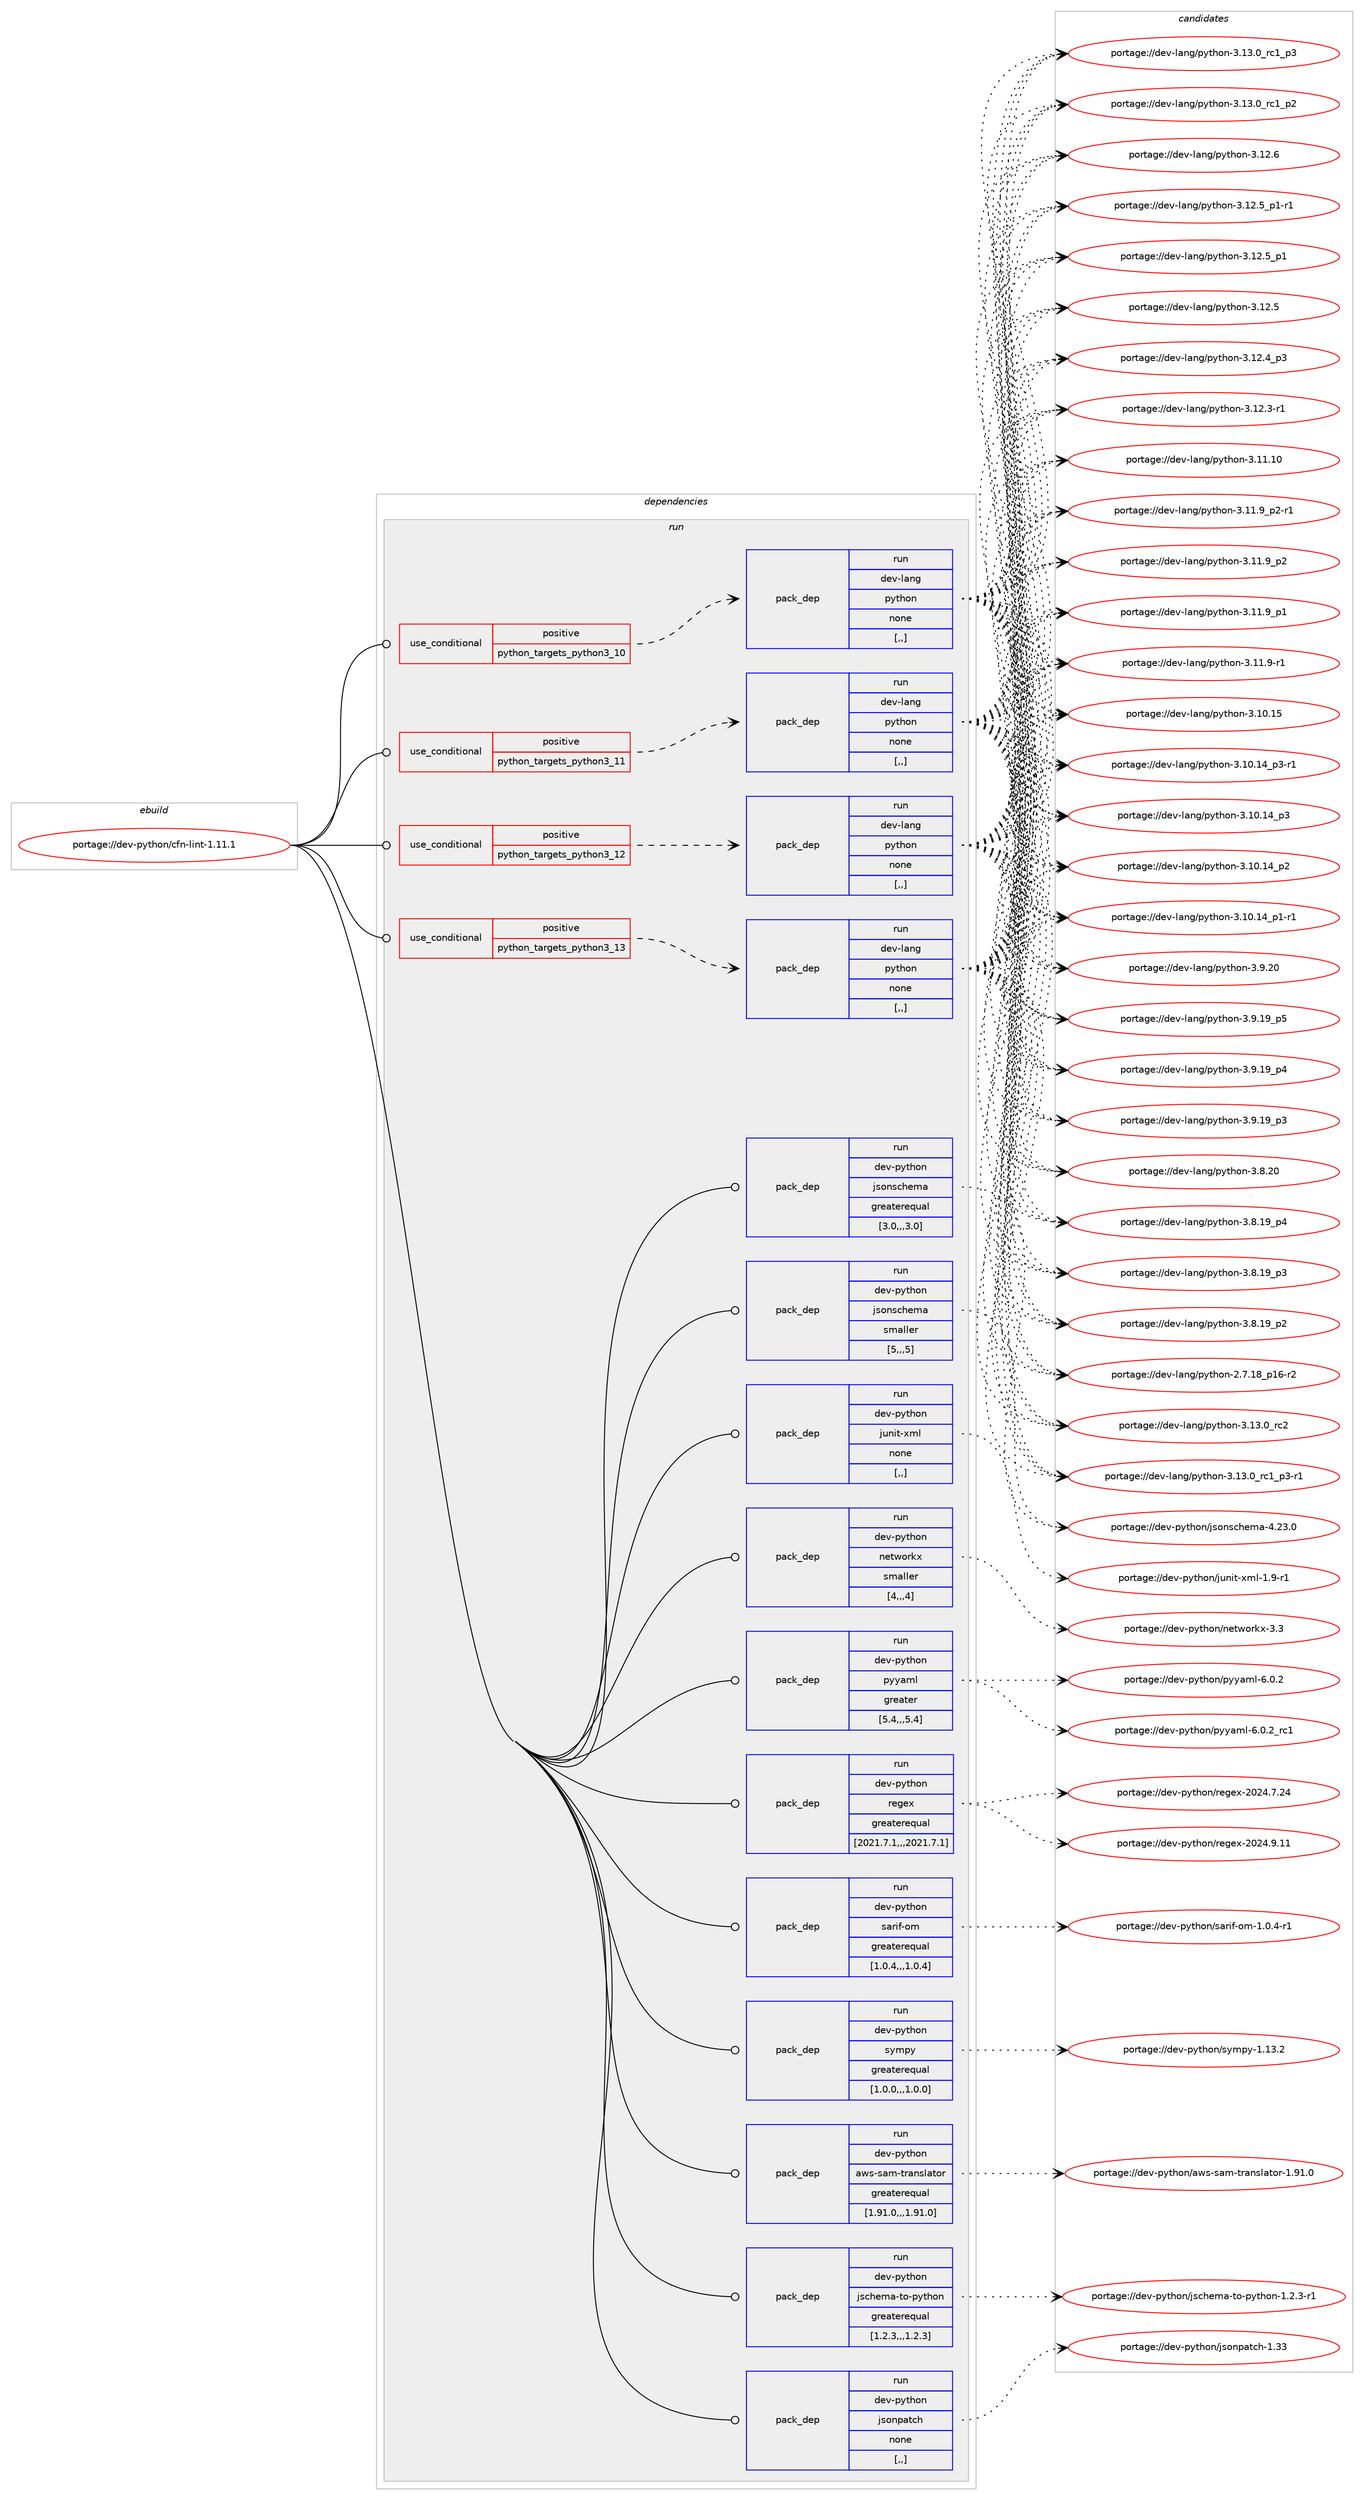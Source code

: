 digraph prolog {

# *************
# Graph options
# *************

newrank=true;
concentrate=true;
compound=true;
graph [rankdir=LR,fontname=Helvetica,fontsize=10,ranksep=1.5];#, ranksep=2.5, nodesep=0.2];
edge  [arrowhead=vee];
node  [fontname=Helvetica,fontsize=10];

# **********
# The ebuild
# **********

subgraph cluster_leftcol {
color=gray;
label=<<i>ebuild</i>>;
id [label="portage://dev-python/cfn-lint-1.11.1", color=red, width=4, href="../dev-python/cfn-lint-1.11.1.svg"];
}

# ****************
# The dependencies
# ****************

subgraph cluster_midcol {
color=gray;
label=<<i>dependencies</i>>;
subgraph cluster_compile {
fillcolor="#eeeeee";
style=filled;
label=<<i>compile</i>>;
}
subgraph cluster_compileandrun {
fillcolor="#eeeeee";
style=filled;
label=<<i>compile and run</i>>;
}
subgraph cluster_run {
fillcolor="#eeeeee";
style=filled;
label=<<i>run</i>>;
subgraph cond161881 {
dependency637817 [label=<<TABLE BORDER="0" CELLBORDER="1" CELLSPACING="0" CELLPADDING="4"><TR><TD ROWSPAN="3" CELLPADDING="10">use_conditional</TD></TR><TR><TD>positive</TD></TR><TR><TD>python_targets_python3_10</TD></TR></TABLE>>, shape=none, color=red];
subgraph pack471119 {
dependency637818 [label=<<TABLE BORDER="0" CELLBORDER="1" CELLSPACING="0" CELLPADDING="4" WIDTH="220"><TR><TD ROWSPAN="6" CELLPADDING="30">pack_dep</TD></TR><TR><TD WIDTH="110">run</TD></TR><TR><TD>dev-lang</TD></TR><TR><TD>python</TD></TR><TR><TD>none</TD></TR><TR><TD>[,,]</TD></TR></TABLE>>, shape=none, color=blue];
}
dependency637817:e -> dependency637818:w [weight=20,style="dashed",arrowhead="vee"];
}
id:e -> dependency637817:w [weight=20,style="solid",arrowhead="odot"];
subgraph cond161882 {
dependency637819 [label=<<TABLE BORDER="0" CELLBORDER="1" CELLSPACING="0" CELLPADDING="4"><TR><TD ROWSPAN="3" CELLPADDING="10">use_conditional</TD></TR><TR><TD>positive</TD></TR><TR><TD>python_targets_python3_11</TD></TR></TABLE>>, shape=none, color=red];
subgraph pack471120 {
dependency637820 [label=<<TABLE BORDER="0" CELLBORDER="1" CELLSPACING="0" CELLPADDING="4" WIDTH="220"><TR><TD ROWSPAN="6" CELLPADDING="30">pack_dep</TD></TR><TR><TD WIDTH="110">run</TD></TR><TR><TD>dev-lang</TD></TR><TR><TD>python</TD></TR><TR><TD>none</TD></TR><TR><TD>[,,]</TD></TR></TABLE>>, shape=none, color=blue];
}
dependency637819:e -> dependency637820:w [weight=20,style="dashed",arrowhead="vee"];
}
id:e -> dependency637819:w [weight=20,style="solid",arrowhead="odot"];
subgraph cond161883 {
dependency637821 [label=<<TABLE BORDER="0" CELLBORDER="1" CELLSPACING="0" CELLPADDING="4"><TR><TD ROWSPAN="3" CELLPADDING="10">use_conditional</TD></TR><TR><TD>positive</TD></TR><TR><TD>python_targets_python3_12</TD></TR></TABLE>>, shape=none, color=red];
subgraph pack471121 {
dependency637822 [label=<<TABLE BORDER="0" CELLBORDER="1" CELLSPACING="0" CELLPADDING="4" WIDTH="220"><TR><TD ROWSPAN="6" CELLPADDING="30">pack_dep</TD></TR><TR><TD WIDTH="110">run</TD></TR><TR><TD>dev-lang</TD></TR><TR><TD>python</TD></TR><TR><TD>none</TD></TR><TR><TD>[,,]</TD></TR></TABLE>>, shape=none, color=blue];
}
dependency637821:e -> dependency637822:w [weight=20,style="dashed",arrowhead="vee"];
}
id:e -> dependency637821:w [weight=20,style="solid",arrowhead="odot"];
subgraph cond161884 {
dependency637823 [label=<<TABLE BORDER="0" CELLBORDER="1" CELLSPACING="0" CELLPADDING="4"><TR><TD ROWSPAN="3" CELLPADDING="10">use_conditional</TD></TR><TR><TD>positive</TD></TR><TR><TD>python_targets_python3_13</TD></TR></TABLE>>, shape=none, color=red];
subgraph pack471122 {
dependency637824 [label=<<TABLE BORDER="0" CELLBORDER="1" CELLSPACING="0" CELLPADDING="4" WIDTH="220"><TR><TD ROWSPAN="6" CELLPADDING="30">pack_dep</TD></TR><TR><TD WIDTH="110">run</TD></TR><TR><TD>dev-lang</TD></TR><TR><TD>python</TD></TR><TR><TD>none</TD></TR><TR><TD>[,,]</TD></TR></TABLE>>, shape=none, color=blue];
}
dependency637823:e -> dependency637824:w [weight=20,style="dashed",arrowhead="vee"];
}
id:e -> dependency637823:w [weight=20,style="solid",arrowhead="odot"];
subgraph pack471123 {
dependency637825 [label=<<TABLE BORDER="0" CELLBORDER="1" CELLSPACING="0" CELLPADDING="4" WIDTH="220"><TR><TD ROWSPAN="6" CELLPADDING="30">pack_dep</TD></TR><TR><TD WIDTH="110">run</TD></TR><TR><TD>dev-python</TD></TR><TR><TD>aws-sam-translator</TD></TR><TR><TD>greaterequal</TD></TR><TR><TD>[1.91.0,,,1.91.0]</TD></TR></TABLE>>, shape=none, color=blue];
}
id:e -> dependency637825:w [weight=20,style="solid",arrowhead="odot"];
subgraph pack471124 {
dependency637826 [label=<<TABLE BORDER="0" CELLBORDER="1" CELLSPACING="0" CELLPADDING="4" WIDTH="220"><TR><TD ROWSPAN="6" CELLPADDING="30">pack_dep</TD></TR><TR><TD WIDTH="110">run</TD></TR><TR><TD>dev-python</TD></TR><TR><TD>jschema-to-python</TD></TR><TR><TD>greaterequal</TD></TR><TR><TD>[1.2.3,,,1.2.3]</TD></TR></TABLE>>, shape=none, color=blue];
}
id:e -> dependency637826:w [weight=20,style="solid",arrowhead="odot"];
subgraph pack471125 {
dependency637827 [label=<<TABLE BORDER="0" CELLBORDER="1" CELLSPACING="0" CELLPADDING="4" WIDTH="220"><TR><TD ROWSPAN="6" CELLPADDING="30">pack_dep</TD></TR><TR><TD WIDTH="110">run</TD></TR><TR><TD>dev-python</TD></TR><TR><TD>jsonpatch</TD></TR><TR><TD>none</TD></TR><TR><TD>[,,]</TD></TR></TABLE>>, shape=none, color=blue];
}
id:e -> dependency637827:w [weight=20,style="solid",arrowhead="odot"];
subgraph pack471126 {
dependency637828 [label=<<TABLE BORDER="0" CELLBORDER="1" CELLSPACING="0" CELLPADDING="4" WIDTH="220"><TR><TD ROWSPAN="6" CELLPADDING="30">pack_dep</TD></TR><TR><TD WIDTH="110">run</TD></TR><TR><TD>dev-python</TD></TR><TR><TD>jsonschema</TD></TR><TR><TD>greaterequal</TD></TR><TR><TD>[3.0,,,3.0]</TD></TR></TABLE>>, shape=none, color=blue];
}
id:e -> dependency637828:w [weight=20,style="solid",arrowhead="odot"];
subgraph pack471127 {
dependency637829 [label=<<TABLE BORDER="0" CELLBORDER="1" CELLSPACING="0" CELLPADDING="4" WIDTH="220"><TR><TD ROWSPAN="6" CELLPADDING="30">pack_dep</TD></TR><TR><TD WIDTH="110">run</TD></TR><TR><TD>dev-python</TD></TR><TR><TD>jsonschema</TD></TR><TR><TD>smaller</TD></TR><TR><TD>[5,,,5]</TD></TR></TABLE>>, shape=none, color=blue];
}
id:e -> dependency637829:w [weight=20,style="solid",arrowhead="odot"];
subgraph pack471128 {
dependency637830 [label=<<TABLE BORDER="0" CELLBORDER="1" CELLSPACING="0" CELLPADDING="4" WIDTH="220"><TR><TD ROWSPAN="6" CELLPADDING="30">pack_dep</TD></TR><TR><TD WIDTH="110">run</TD></TR><TR><TD>dev-python</TD></TR><TR><TD>junit-xml</TD></TR><TR><TD>none</TD></TR><TR><TD>[,,]</TD></TR></TABLE>>, shape=none, color=blue];
}
id:e -> dependency637830:w [weight=20,style="solid",arrowhead="odot"];
subgraph pack471129 {
dependency637831 [label=<<TABLE BORDER="0" CELLBORDER="1" CELLSPACING="0" CELLPADDING="4" WIDTH="220"><TR><TD ROWSPAN="6" CELLPADDING="30">pack_dep</TD></TR><TR><TD WIDTH="110">run</TD></TR><TR><TD>dev-python</TD></TR><TR><TD>networkx</TD></TR><TR><TD>smaller</TD></TR><TR><TD>[4,,,4]</TD></TR></TABLE>>, shape=none, color=blue];
}
id:e -> dependency637831:w [weight=20,style="solid",arrowhead="odot"];
subgraph pack471130 {
dependency637832 [label=<<TABLE BORDER="0" CELLBORDER="1" CELLSPACING="0" CELLPADDING="4" WIDTH="220"><TR><TD ROWSPAN="6" CELLPADDING="30">pack_dep</TD></TR><TR><TD WIDTH="110">run</TD></TR><TR><TD>dev-python</TD></TR><TR><TD>pyyaml</TD></TR><TR><TD>greater</TD></TR><TR><TD>[5.4,,,5.4]</TD></TR></TABLE>>, shape=none, color=blue];
}
id:e -> dependency637832:w [weight=20,style="solid",arrowhead="odot"];
subgraph pack471131 {
dependency637833 [label=<<TABLE BORDER="0" CELLBORDER="1" CELLSPACING="0" CELLPADDING="4" WIDTH="220"><TR><TD ROWSPAN="6" CELLPADDING="30">pack_dep</TD></TR><TR><TD WIDTH="110">run</TD></TR><TR><TD>dev-python</TD></TR><TR><TD>regex</TD></TR><TR><TD>greaterequal</TD></TR><TR><TD>[2021.7.1,,,2021.7.1]</TD></TR></TABLE>>, shape=none, color=blue];
}
id:e -> dependency637833:w [weight=20,style="solid",arrowhead="odot"];
subgraph pack471132 {
dependency637834 [label=<<TABLE BORDER="0" CELLBORDER="1" CELLSPACING="0" CELLPADDING="4" WIDTH="220"><TR><TD ROWSPAN="6" CELLPADDING="30">pack_dep</TD></TR><TR><TD WIDTH="110">run</TD></TR><TR><TD>dev-python</TD></TR><TR><TD>sarif-om</TD></TR><TR><TD>greaterequal</TD></TR><TR><TD>[1.0.4,,,1.0.4]</TD></TR></TABLE>>, shape=none, color=blue];
}
id:e -> dependency637834:w [weight=20,style="solid",arrowhead="odot"];
subgraph pack471133 {
dependency637835 [label=<<TABLE BORDER="0" CELLBORDER="1" CELLSPACING="0" CELLPADDING="4" WIDTH="220"><TR><TD ROWSPAN="6" CELLPADDING="30">pack_dep</TD></TR><TR><TD WIDTH="110">run</TD></TR><TR><TD>dev-python</TD></TR><TR><TD>sympy</TD></TR><TR><TD>greaterequal</TD></TR><TR><TD>[1.0.0,,,1.0.0]</TD></TR></TABLE>>, shape=none, color=blue];
}
id:e -> dependency637835:w [weight=20,style="solid",arrowhead="odot"];
}
}

# **************
# The candidates
# **************

subgraph cluster_choices {
rank=same;
color=gray;
label=<<i>candidates</i>>;

subgraph choice471119 {
color=black;
nodesep=1;
choice10010111845108971101034711212111610411111045514649514648951149950 [label="portage://dev-lang/python-3.13.0_rc2", color=red, width=4,href="../dev-lang/python-3.13.0_rc2.svg"];
choice1001011184510897110103471121211161041111104551464951464895114994995112514511449 [label="portage://dev-lang/python-3.13.0_rc1_p3-r1", color=red, width=4,href="../dev-lang/python-3.13.0_rc1_p3-r1.svg"];
choice100101118451089711010347112121116104111110455146495146489511499499511251 [label="portage://dev-lang/python-3.13.0_rc1_p3", color=red, width=4,href="../dev-lang/python-3.13.0_rc1_p3.svg"];
choice100101118451089711010347112121116104111110455146495146489511499499511250 [label="portage://dev-lang/python-3.13.0_rc1_p2", color=red, width=4,href="../dev-lang/python-3.13.0_rc1_p2.svg"];
choice10010111845108971101034711212111610411111045514649504654 [label="portage://dev-lang/python-3.12.6", color=red, width=4,href="../dev-lang/python-3.12.6.svg"];
choice1001011184510897110103471121211161041111104551464950465395112494511449 [label="portage://dev-lang/python-3.12.5_p1-r1", color=red, width=4,href="../dev-lang/python-3.12.5_p1-r1.svg"];
choice100101118451089711010347112121116104111110455146495046539511249 [label="portage://dev-lang/python-3.12.5_p1", color=red, width=4,href="../dev-lang/python-3.12.5_p1.svg"];
choice10010111845108971101034711212111610411111045514649504653 [label="portage://dev-lang/python-3.12.5", color=red, width=4,href="../dev-lang/python-3.12.5.svg"];
choice100101118451089711010347112121116104111110455146495046529511251 [label="portage://dev-lang/python-3.12.4_p3", color=red, width=4,href="../dev-lang/python-3.12.4_p3.svg"];
choice100101118451089711010347112121116104111110455146495046514511449 [label="portage://dev-lang/python-3.12.3-r1", color=red, width=4,href="../dev-lang/python-3.12.3-r1.svg"];
choice1001011184510897110103471121211161041111104551464949464948 [label="portage://dev-lang/python-3.11.10", color=red, width=4,href="../dev-lang/python-3.11.10.svg"];
choice1001011184510897110103471121211161041111104551464949465795112504511449 [label="portage://dev-lang/python-3.11.9_p2-r1", color=red, width=4,href="../dev-lang/python-3.11.9_p2-r1.svg"];
choice100101118451089711010347112121116104111110455146494946579511250 [label="portage://dev-lang/python-3.11.9_p2", color=red, width=4,href="../dev-lang/python-3.11.9_p2.svg"];
choice100101118451089711010347112121116104111110455146494946579511249 [label="portage://dev-lang/python-3.11.9_p1", color=red, width=4,href="../dev-lang/python-3.11.9_p1.svg"];
choice100101118451089711010347112121116104111110455146494946574511449 [label="portage://dev-lang/python-3.11.9-r1", color=red, width=4,href="../dev-lang/python-3.11.9-r1.svg"];
choice1001011184510897110103471121211161041111104551464948464953 [label="portage://dev-lang/python-3.10.15", color=red, width=4,href="../dev-lang/python-3.10.15.svg"];
choice100101118451089711010347112121116104111110455146494846495295112514511449 [label="portage://dev-lang/python-3.10.14_p3-r1", color=red, width=4,href="../dev-lang/python-3.10.14_p3-r1.svg"];
choice10010111845108971101034711212111610411111045514649484649529511251 [label="portage://dev-lang/python-3.10.14_p3", color=red, width=4,href="../dev-lang/python-3.10.14_p3.svg"];
choice10010111845108971101034711212111610411111045514649484649529511250 [label="portage://dev-lang/python-3.10.14_p2", color=red, width=4,href="../dev-lang/python-3.10.14_p2.svg"];
choice100101118451089711010347112121116104111110455146494846495295112494511449 [label="portage://dev-lang/python-3.10.14_p1-r1", color=red, width=4,href="../dev-lang/python-3.10.14_p1-r1.svg"];
choice10010111845108971101034711212111610411111045514657465048 [label="portage://dev-lang/python-3.9.20", color=red, width=4,href="../dev-lang/python-3.9.20.svg"];
choice100101118451089711010347112121116104111110455146574649579511253 [label="portage://dev-lang/python-3.9.19_p5", color=red, width=4,href="../dev-lang/python-3.9.19_p5.svg"];
choice100101118451089711010347112121116104111110455146574649579511252 [label="portage://dev-lang/python-3.9.19_p4", color=red, width=4,href="../dev-lang/python-3.9.19_p4.svg"];
choice100101118451089711010347112121116104111110455146574649579511251 [label="portage://dev-lang/python-3.9.19_p3", color=red, width=4,href="../dev-lang/python-3.9.19_p3.svg"];
choice10010111845108971101034711212111610411111045514656465048 [label="portage://dev-lang/python-3.8.20", color=red, width=4,href="../dev-lang/python-3.8.20.svg"];
choice100101118451089711010347112121116104111110455146564649579511252 [label="portage://dev-lang/python-3.8.19_p4", color=red, width=4,href="../dev-lang/python-3.8.19_p4.svg"];
choice100101118451089711010347112121116104111110455146564649579511251 [label="portage://dev-lang/python-3.8.19_p3", color=red, width=4,href="../dev-lang/python-3.8.19_p3.svg"];
choice100101118451089711010347112121116104111110455146564649579511250 [label="portage://dev-lang/python-3.8.19_p2", color=red, width=4,href="../dev-lang/python-3.8.19_p2.svg"];
choice100101118451089711010347112121116104111110455046554649569511249544511450 [label="portage://dev-lang/python-2.7.18_p16-r2", color=red, width=4,href="../dev-lang/python-2.7.18_p16-r2.svg"];
dependency637818:e -> choice10010111845108971101034711212111610411111045514649514648951149950:w [style=dotted,weight="100"];
dependency637818:e -> choice1001011184510897110103471121211161041111104551464951464895114994995112514511449:w [style=dotted,weight="100"];
dependency637818:e -> choice100101118451089711010347112121116104111110455146495146489511499499511251:w [style=dotted,weight="100"];
dependency637818:e -> choice100101118451089711010347112121116104111110455146495146489511499499511250:w [style=dotted,weight="100"];
dependency637818:e -> choice10010111845108971101034711212111610411111045514649504654:w [style=dotted,weight="100"];
dependency637818:e -> choice1001011184510897110103471121211161041111104551464950465395112494511449:w [style=dotted,weight="100"];
dependency637818:e -> choice100101118451089711010347112121116104111110455146495046539511249:w [style=dotted,weight="100"];
dependency637818:e -> choice10010111845108971101034711212111610411111045514649504653:w [style=dotted,weight="100"];
dependency637818:e -> choice100101118451089711010347112121116104111110455146495046529511251:w [style=dotted,weight="100"];
dependency637818:e -> choice100101118451089711010347112121116104111110455146495046514511449:w [style=dotted,weight="100"];
dependency637818:e -> choice1001011184510897110103471121211161041111104551464949464948:w [style=dotted,weight="100"];
dependency637818:e -> choice1001011184510897110103471121211161041111104551464949465795112504511449:w [style=dotted,weight="100"];
dependency637818:e -> choice100101118451089711010347112121116104111110455146494946579511250:w [style=dotted,weight="100"];
dependency637818:e -> choice100101118451089711010347112121116104111110455146494946579511249:w [style=dotted,weight="100"];
dependency637818:e -> choice100101118451089711010347112121116104111110455146494946574511449:w [style=dotted,weight="100"];
dependency637818:e -> choice1001011184510897110103471121211161041111104551464948464953:w [style=dotted,weight="100"];
dependency637818:e -> choice100101118451089711010347112121116104111110455146494846495295112514511449:w [style=dotted,weight="100"];
dependency637818:e -> choice10010111845108971101034711212111610411111045514649484649529511251:w [style=dotted,weight="100"];
dependency637818:e -> choice10010111845108971101034711212111610411111045514649484649529511250:w [style=dotted,weight="100"];
dependency637818:e -> choice100101118451089711010347112121116104111110455146494846495295112494511449:w [style=dotted,weight="100"];
dependency637818:e -> choice10010111845108971101034711212111610411111045514657465048:w [style=dotted,weight="100"];
dependency637818:e -> choice100101118451089711010347112121116104111110455146574649579511253:w [style=dotted,weight="100"];
dependency637818:e -> choice100101118451089711010347112121116104111110455146574649579511252:w [style=dotted,weight="100"];
dependency637818:e -> choice100101118451089711010347112121116104111110455146574649579511251:w [style=dotted,weight="100"];
dependency637818:e -> choice10010111845108971101034711212111610411111045514656465048:w [style=dotted,weight="100"];
dependency637818:e -> choice100101118451089711010347112121116104111110455146564649579511252:w [style=dotted,weight="100"];
dependency637818:e -> choice100101118451089711010347112121116104111110455146564649579511251:w [style=dotted,weight="100"];
dependency637818:e -> choice100101118451089711010347112121116104111110455146564649579511250:w [style=dotted,weight="100"];
dependency637818:e -> choice100101118451089711010347112121116104111110455046554649569511249544511450:w [style=dotted,weight="100"];
}
subgraph choice471120 {
color=black;
nodesep=1;
choice10010111845108971101034711212111610411111045514649514648951149950 [label="portage://dev-lang/python-3.13.0_rc2", color=red, width=4,href="../dev-lang/python-3.13.0_rc2.svg"];
choice1001011184510897110103471121211161041111104551464951464895114994995112514511449 [label="portage://dev-lang/python-3.13.0_rc1_p3-r1", color=red, width=4,href="../dev-lang/python-3.13.0_rc1_p3-r1.svg"];
choice100101118451089711010347112121116104111110455146495146489511499499511251 [label="portage://dev-lang/python-3.13.0_rc1_p3", color=red, width=4,href="../dev-lang/python-3.13.0_rc1_p3.svg"];
choice100101118451089711010347112121116104111110455146495146489511499499511250 [label="portage://dev-lang/python-3.13.0_rc1_p2", color=red, width=4,href="../dev-lang/python-3.13.0_rc1_p2.svg"];
choice10010111845108971101034711212111610411111045514649504654 [label="portage://dev-lang/python-3.12.6", color=red, width=4,href="../dev-lang/python-3.12.6.svg"];
choice1001011184510897110103471121211161041111104551464950465395112494511449 [label="portage://dev-lang/python-3.12.5_p1-r1", color=red, width=4,href="../dev-lang/python-3.12.5_p1-r1.svg"];
choice100101118451089711010347112121116104111110455146495046539511249 [label="portage://dev-lang/python-3.12.5_p1", color=red, width=4,href="../dev-lang/python-3.12.5_p1.svg"];
choice10010111845108971101034711212111610411111045514649504653 [label="portage://dev-lang/python-3.12.5", color=red, width=4,href="../dev-lang/python-3.12.5.svg"];
choice100101118451089711010347112121116104111110455146495046529511251 [label="portage://dev-lang/python-3.12.4_p3", color=red, width=4,href="../dev-lang/python-3.12.4_p3.svg"];
choice100101118451089711010347112121116104111110455146495046514511449 [label="portage://dev-lang/python-3.12.3-r1", color=red, width=4,href="../dev-lang/python-3.12.3-r1.svg"];
choice1001011184510897110103471121211161041111104551464949464948 [label="portage://dev-lang/python-3.11.10", color=red, width=4,href="../dev-lang/python-3.11.10.svg"];
choice1001011184510897110103471121211161041111104551464949465795112504511449 [label="portage://dev-lang/python-3.11.9_p2-r1", color=red, width=4,href="../dev-lang/python-3.11.9_p2-r1.svg"];
choice100101118451089711010347112121116104111110455146494946579511250 [label="portage://dev-lang/python-3.11.9_p2", color=red, width=4,href="../dev-lang/python-3.11.9_p2.svg"];
choice100101118451089711010347112121116104111110455146494946579511249 [label="portage://dev-lang/python-3.11.9_p1", color=red, width=4,href="../dev-lang/python-3.11.9_p1.svg"];
choice100101118451089711010347112121116104111110455146494946574511449 [label="portage://dev-lang/python-3.11.9-r1", color=red, width=4,href="../dev-lang/python-3.11.9-r1.svg"];
choice1001011184510897110103471121211161041111104551464948464953 [label="portage://dev-lang/python-3.10.15", color=red, width=4,href="../dev-lang/python-3.10.15.svg"];
choice100101118451089711010347112121116104111110455146494846495295112514511449 [label="portage://dev-lang/python-3.10.14_p3-r1", color=red, width=4,href="../dev-lang/python-3.10.14_p3-r1.svg"];
choice10010111845108971101034711212111610411111045514649484649529511251 [label="portage://dev-lang/python-3.10.14_p3", color=red, width=4,href="../dev-lang/python-3.10.14_p3.svg"];
choice10010111845108971101034711212111610411111045514649484649529511250 [label="portage://dev-lang/python-3.10.14_p2", color=red, width=4,href="../dev-lang/python-3.10.14_p2.svg"];
choice100101118451089711010347112121116104111110455146494846495295112494511449 [label="portage://dev-lang/python-3.10.14_p1-r1", color=red, width=4,href="../dev-lang/python-3.10.14_p1-r1.svg"];
choice10010111845108971101034711212111610411111045514657465048 [label="portage://dev-lang/python-3.9.20", color=red, width=4,href="../dev-lang/python-3.9.20.svg"];
choice100101118451089711010347112121116104111110455146574649579511253 [label="portage://dev-lang/python-3.9.19_p5", color=red, width=4,href="../dev-lang/python-3.9.19_p5.svg"];
choice100101118451089711010347112121116104111110455146574649579511252 [label="portage://dev-lang/python-3.9.19_p4", color=red, width=4,href="../dev-lang/python-3.9.19_p4.svg"];
choice100101118451089711010347112121116104111110455146574649579511251 [label="portage://dev-lang/python-3.9.19_p3", color=red, width=4,href="../dev-lang/python-3.9.19_p3.svg"];
choice10010111845108971101034711212111610411111045514656465048 [label="portage://dev-lang/python-3.8.20", color=red, width=4,href="../dev-lang/python-3.8.20.svg"];
choice100101118451089711010347112121116104111110455146564649579511252 [label="portage://dev-lang/python-3.8.19_p4", color=red, width=4,href="../dev-lang/python-3.8.19_p4.svg"];
choice100101118451089711010347112121116104111110455146564649579511251 [label="portage://dev-lang/python-3.8.19_p3", color=red, width=4,href="../dev-lang/python-3.8.19_p3.svg"];
choice100101118451089711010347112121116104111110455146564649579511250 [label="portage://dev-lang/python-3.8.19_p2", color=red, width=4,href="../dev-lang/python-3.8.19_p2.svg"];
choice100101118451089711010347112121116104111110455046554649569511249544511450 [label="portage://dev-lang/python-2.7.18_p16-r2", color=red, width=4,href="../dev-lang/python-2.7.18_p16-r2.svg"];
dependency637820:e -> choice10010111845108971101034711212111610411111045514649514648951149950:w [style=dotted,weight="100"];
dependency637820:e -> choice1001011184510897110103471121211161041111104551464951464895114994995112514511449:w [style=dotted,weight="100"];
dependency637820:e -> choice100101118451089711010347112121116104111110455146495146489511499499511251:w [style=dotted,weight="100"];
dependency637820:e -> choice100101118451089711010347112121116104111110455146495146489511499499511250:w [style=dotted,weight="100"];
dependency637820:e -> choice10010111845108971101034711212111610411111045514649504654:w [style=dotted,weight="100"];
dependency637820:e -> choice1001011184510897110103471121211161041111104551464950465395112494511449:w [style=dotted,weight="100"];
dependency637820:e -> choice100101118451089711010347112121116104111110455146495046539511249:w [style=dotted,weight="100"];
dependency637820:e -> choice10010111845108971101034711212111610411111045514649504653:w [style=dotted,weight="100"];
dependency637820:e -> choice100101118451089711010347112121116104111110455146495046529511251:w [style=dotted,weight="100"];
dependency637820:e -> choice100101118451089711010347112121116104111110455146495046514511449:w [style=dotted,weight="100"];
dependency637820:e -> choice1001011184510897110103471121211161041111104551464949464948:w [style=dotted,weight="100"];
dependency637820:e -> choice1001011184510897110103471121211161041111104551464949465795112504511449:w [style=dotted,weight="100"];
dependency637820:e -> choice100101118451089711010347112121116104111110455146494946579511250:w [style=dotted,weight="100"];
dependency637820:e -> choice100101118451089711010347112121116104111110455146494946579511249:w [style=dotted,weight="100"];
dependency637820:e -> choice100101118451089711010347112121116104111110455146494946574511449:w [style=dotted,weight="100"];
dependency637820:e -> choice1001011184510897110103471121211161041111104551464948464953:w [style=dotted,weight="100"];
dependency637820:e -> choice100101118451089711010347112121116104111110455146494846495295112514511449:w [style=dotted,weight="100"];
dependency637820:e -> choice10010111845108971101034711212111610411111045514649484649529511251:w [style=dotted,weight="100"];
dependency637820:e -> choice10010111845108971101034711212111610411111045514649484649529511250:w [style=dotted,weight="100"];
dependency637820:e -> choice100101118451089711010347112121116104111110455146494846495295112494511449:w [style=dotted,weight="100"];
dependency637820:e -> choice10010111845108971101034711212111610411111045514657465048:w [style=dotted,weight="100"];
dependency637820:e -> choice100101118451089711010347112121116104111110455146574649579511253:w [style=dotted,weight="100"];
dependency637820:e -> choice100101118451089711010347112121116104111110455146574649579511252:w [style=dotted,weight="100"];
dependency637820:e -> choice100101118451089711010347112121116104111110455146574649579511251:w [style=dotted,weight="100"];
dependency637820:e -> choice10010111845108971101034711212111610411111045514656465048:w [style=dotted,weight="100"];
dependency637820:e -> choice100101118451089711010347112121116104111110455146564649579511252:w [style=dotted,weight="100"];
dependency637820:e -> choice100101118451089711010347112121116104111110455146564649579511251:w [style=dotted,weight="100"];
dependency637820:e -> choice100101118451089711010347112121116104111110455146564649579511250:w [style=dotted,weight="100"];
dependency637820:e -> choice100101118451089711010347112121116104111110455046554649569511249544511450:w [style=dotted,weight="100"];
}
subgraph choice471121 {
color=black;
nodesep=1;
choice10010111845108971101034711212111610411111045514649514648951149950 [label="portage://dev-lang/python-3.13.0_rc2", color=red, width=4,href="../dev-lang/python-3.13.0_rc2.svg"];
choice1001011184510897110103471121211161041111104551464951464895114994995112514511449 [label="portage://dev-lang/python-3.13.0_rc1_p3-r1", color=red, width=4,href="../dev-lang/python-3.13.0_rc1_p3-r1.svg"];
choice100101118451089711010347112121116104111110455146495146489511499499511251 [label="portage://dev-lang/python-3.13.0_rc1_p3", color=red, width=4,href="../dev-lang/python-3.13.0_rc1_p3.svg"];
choice100101118451089711010347112121116104111110455146495146489511499499511250 [label="portage://dev-lang/python-3.13.0_rc1_p2", color=red, width=4,href="../dev-lang/python-3.13.0_rc1_p2.svg"];
choice10010111845108971101034711212111610411111045514649504654 [label="portage://dev-lang/python-3.12.6", color=red, width=4,href="../dev-lang/python-3.12.6.svg"];
choice1001011184510897110103471121211161041111104551464950465395112494511449 [label="portage://dev-lang/python-3.12.5_p1-r1", color=red, width=4,href="../dev-lang/python-3.12.5_p1-r1.svg"];
choice100101118451089711010347112121116104111110455146495046539511249 [label="portage://dev-lang/python-3.12.5_p1", color=red, width=4,href="../dev-lang/python-3.12.5_p1.svg"];
choice10010111845108971101034711212111610411111045514649504653 [label="portage://dev-lang/python-3.12.5", color=red, width=4,href="../dev-lang/python-3.12.5.svg"];
choice100101118451089711010347112121116104111110455146495046529511251 [label="portage://dev-lang/python-3.12.4_p3", color=red, width=4,href="../dev-lang/python-3.12.4_p3.svg"];
choice100101118451089711010347112121116104111110455146495046514511449 [label="portage://dev-lang/python-3.12.3-r1", color=red, width=4,href="../dev-lang/python-3.12.3-r1.svg"];
choice1001011184510897110103471121211161041111104551464949464948 [label="portage://dev-lang/python-3.11.10", color=red, width=4,href="../dev-lang/python-3.11.10.svg"];
choice1001011184510897110103471121211161041111104551464949465795112504511449 [label="portage://dev-lang/python-3.11.9_p2-r1", color=red, width=4,href="../dev-lang/python-3.11.9_p2-r1.svg"];
choice100101118451089711010347112121116104111110455146494946579511250 [label="portage://dev-lang/python-3.11.9_p2", color=red, width=4,href="../dev-lang/python-3.11.9_p2.svg"];
choice100101118451089711010347112121116104111110455146494946579511249 [label="portage://dev-lang/python-3.11.9_p1", color=red, width=4,href="../dev-lang/python-3.11.9_p1.svg"];
choice100101118451089711010347112121116104111110455146494946574511449 [label="portage://dev-lang/python-3.11.9-r1", color=red, width=4,href="../dev-lang/python-3.11.9-r1.svg"];
choice1001011184510897110103471121211161041111104551464948464953 [label="portage://dev-lang/python-3.10.15", color=red, width=4,href="../dev-lang/python-3.10.15.svg"];
choice100101118451089711010347112121116104111110455146494846495295112514511449 [label="portage://dev-lang/python-3.10.14_p3-r1", color=red, width=4,href="../dev-lang/python-3.10.14_p3-r1.svg"];
choice10010111845108971101034711212111610411111045514649484649529511251 [label="portage://dev-lang/python-3.10.14_p3", color=red, width=4,href="../dev-lang/python-3.10.14_p3.svg"];
choice10010111845108971101034711212111610411111045514649484649529511250 [label="portage://dev-lang/python-3.10.14_p2", color=red, width=4,href="../dev-lang/python-3.10.14_p2.svg"];
choice100101118451089711010347112121116104111110455146494846495295112494511449 [label="portage://dev-lang/python-3.10.14_p1-r1", color=red, width=4,href="../dev-lang/python-3.10.14_p1-r1.svg"];
choice10010111845108971101034711212111610411111045514657465048 [label="portage://dev-lang/python-3.9.20", color=red, width=4,href="../dev-lang/python-3.9.20.svg"];
choice100101118451089711010347112121116104111110455146574649579511253 [label="portage://dev-lang/python-3.9.19_p5", color=red, width=4,href="../dev-lang/python-3.9.19_p5.svg"];
choice100101118451089711010347112121116104111110455146574649579511252 [label="portage://dev-lang/python-3.9.19_p4", color=red, width=4,href="../dev-lang/python-3.9.19_p4.svg"];
choice100101118451089711010347112121116104111110455146574649579511251 [label="portage://dev-lang/python-3.9.19_p3", color=red, width=4,href="../dev-lang/python-3.9.19_p3.svg"];
choice10010111845108971101034711212111610411111045514656465048 [label="portage://dev-lang/python-3.8.20", color=red, width=4,href="../dev-lang/python-3.8.20.svg"];
choice100101118451089711010347112121116104111110455146564649579511252 [label="portage://dev-lang/python-3.8.19_p4", color=red, width=4,href="../dev-lang/python-3.8.19_p4.svg"];
choice100101118451089711010347112121116104111110455146564649579511251 [label="portage://dev-lang/python-3.8.19_p3", color=red, width=4,href="../dev-lang/python-3.8.19_p3.svg"];
choice100101118451089711010347112121116104111110455146564649579511250 [label="portage://dev-lang/python-3.8.19_p2", color=red, width=4,href="../dev-lang/python-3.8.19_p2.svg"];
choice100101118451089711010347112121116104111110455046554649569511249544511450 [label="portage://dev-lang/python-2.7.18_p16-r2", color=red, width=4,href="../dev-lang/python-2.7.18_p16-r2.svg"];
dependency637822:e -> choice10010111845108971101034711212111610411111045514649514648951149950:w [style=dotted,weight="100"];
dependency637822:e -> choice1001011184510897110103471121211161041111104551464951464895114994995112514511449:w [style=dotted,weight="100"];
dependency637822:e -> choice100101118451089711010347112121116104111110455146495146489511499499511251:w [style=dotted,weight="100"];
dependency637822:e -> choice100101118451089711010347112121116104111110455146495146489511499499511250:w [style=dotted,weight="100"];
dependency637822:e -> choice10010111845108971101034711212111610411111045514649504654:w [style=dotted,weight="100"];
dependency637822:e -> choice1001011184510897110103471121211161041111104551464950465395112494511449:w [style=dotted,weight="100"];
dependency637822:e -> choice100101118451089711010347112121116104111110455146495046539511249:w [style=dotted,weight="100"];
dependency637822:e -> choice10010111845108971101034711212111610411111045514649504653:w [style=dotted,weight="100"];
dependency637822:e -> choice100101118451089711010347112121116104111110455146495046529511251:w [style=dotted,weight="100"];
dependency637822:e -> choice100101118451089711010347112121116104111110455146495046514511449:w [style=dotted,weight="100"];
dependency637822:e -> choice1001011184510897110103471121211161041111104551464949464948:w [style=dotted,weight="100"];
dependency637822:e -> choice1001011184510897110103471121211161041111104551464949465795112504511449:w [style=dotted,weight="100"];
dependency637822:e -> choice100101118451089711010347112121116104111110455146494946579511250:w [style=dotted,weight="100"];
dependency637822:e -> choice100101118451089711010347112121116104111110455146494946579511249:w [style=dotted,weight="100"];
dependency637822:e -> choice100101118451089711010347112121116104111110455146494946574511449:w [style=dotted,weight="100"];
dependency637822:e -> choice1001011184510897110103471121211161041111104551464948464953:w [style=dotted,weight="100"];
dependency637822:e -> choice100101118451089711010347112121116104111110455146494846495295112514511449:w [style=dotted,weight="100"];
dependency637822:e -> choice10010111845108971101034711212111610411111045514649484649529511251:w [style=dotted,weight="100"];
dependency637822:e -> choice10010111845108971101034711212111610411111045514649484649529511250:w [style=dotted,weight="100"];
dependency637822:e -> choice100101118451089711010347112121116104111110455146494846495295112494511449:w [style=dotted,weight="100"];
dependency637822:e -> choice10010111845108971101034711212111610411111045514657465048:w [style=dotted,weight="100"];
dependency637822:e -> choice100101118451089711010347112121116104111110455146574649579511253:w [style=dotted,weight="100"];
dependency637822:e -> choice100101118451089711010347112121116104111110455146574649579511252:w [style=dotted,weight="100"];
dependency637822:e -> choice100101118451089711010347112121116104111110455146574649579511251:w [style=dotted,weight="100"];
dependency637822:e -> choice10010111845108971101034711212111610411111045514656465048:w [style=dotted,weight="100"];
dependency637822:e -> choice100101118451089711010347112121116104111110455146564649579511252:w [style=dotted,weight="100"];
dependency637822:e -> choice100101118451089711010347112121116104111110455146564649579511251:w [style=dotted,weight="100"];
dependency637822:e -> choice100101118451089711010347112121116104111110455146564649579511250:w [style=dotted,weight="100"];
dependency637822:e -> choice100101118451089711010347112121116104111110455046554649569511249544511450:w [style=dotted,weight="100"];
}
subgraph choice471122 {
color=black;
nodesep=1;
choice10010111845108971101034711212111610411111045514649514648951149950 [label="portage://dev-lang/python-3.13.0_rc2", color=red, width=4,href="../dev-lang/python-3.13.0_rc2.svg"];
choice1001011184510897110103471121211161041111104551464951464895114994995112514511449 [label="portage://dev-lang/python-3.13.0_rc1_p3-r1", color=red, width=4,href="../dev-lang/python-3.13.0_rc1_p3-r1.svg"];
choice100101118451089711010347112121116104111110455146495146489511499499511251 [label="portage://dev-lang/python-3.13.0_rc1_p3", color=red, width=4,href="../dev-lang/python-3.13.0_rc1_p3.svg"];
choice100101118451089711010347112121116104111110455146495146489511499499511250 [label="portage://dev-lang/python-3.13.0_rc1_p2", color=red, width=4,href="../dev-lang/python-3.13.0_rc1_p2.svg"];
choice10010111845108971101034711212111610411111045514649504654 [label="portage://dev-lang/python-3.12.6", color=red, width=4,href="../dev-lang/python-3.12.6.svg"];
choice1001011184510897110103471121211161041111104551464950465395112494511449 [label="portage://dev-lang/python-3.12.5_p1-r1", color=red, width=4,href="../dev-lang/python-3.12.5_p1-r1.svg"];
choice100101118451089711010347112121116104111110455146495046539511249 [label="portage://dev-lang/python-3.12.5_p1", color=red, width=4,href="../dev-lang/python-3.12.5_p1.svg"];
choice10010111845108971101034711212111610411111045514649504653 [label="portage://dev-lang/python-3.12.5", color=red, width=4,href="../dev-lang/python-3.12.5.svg"];
choice100101118451089711010347112121116104111110455146495046529511251 [label="portage://dev-lang/python-3.12.4_p3", color=red, width=4,href="../dev-lang/python-3.12.4_p3.svg"];
choice100101118451089711010347112121116104111110455146495046514511449 [label="portage://dev-lang/python-3.12.3-r1", color=red, width=4,href="../dev-lang/python-3.12.3-r1.svg"];
choice1001011184510897110103471121211161041111104551464949464948 [label="portage://dev-lang/python-3.11.10", color=red, width=4,href="../dev-lang/python-3.11.10.svg"];
choice1001011184510897110103471121211161041111104551464949465795112504511449 [label="portage://dev-lang/python-3.11.9_p2-r1", color=red, width=4,href="../dev-lang/python-3.11.9_p2-r1.svg"];
choice100101118451089711010347112121116104111110455146494946579511250 [label="portage://dev-lang/python-3.11.9_p2", color=red, width=4,href="../dev-lang/python-3.11.9_p2.svg"];
choice100101118451089711010347112121116104111110455146494946579511249 [label="portage://dev-lang/python-3.11.9_p1", color=red, width=4,href="../dev-lang/python-3.11.9_p1.svg"];
choice100101118451089711010347112121116104111110455146494946574511449 [label="portage://dev-lang/python-3.11.9-r1", color=red, width=4,href="../dev-lang/python-3.11.9-r1.svg"];
choice1001011184510897110103471121211161041111104551464948464953 [label="portage://dev-lang/python-3.10.15", color=red, width=4,href="../dev-lang/python-3.10.15.svg"];
choice100101118451089711010347112121116104111110455146494846495295112514511449 [label="portage://dev-lang/python-3.10.14_p3-r1", color=red, width=4,href="../dev-lang/python-3.10.14_p3-r1.svg"];
choice10010111845108971101034711212111610411111045514649484649529511251 [label="portage://dev-lang/python-3.10.14_p3", color=red, width=4,href="../dev-lang/python-3.10.14_p3.svg"];
choice10010111845108971101034711212111610411111045514649484649529511250 [label="portage://dev-lang/python-3.10.14_p2", color=red, width=4,href="../dev-lang/python-3.10.14_p2.svg"];
choice100101118451089711010347112121116104111110455146494846495295112494511449 [label="portage://dev-lang/python-3.10.14_p1-r1", color=red, width=4,href="../dev-lang/python-3.10.14_p1-r1.svg"];
choice10010111845108971101034711212111610411111045514657465048 [label="portage://dev-lang/python-3.9.20", color=red, width=4,href="../dev-lang/python-3.9.20.svg"];
choice100101118451089711010347112121116104111110455146574649579511253 [label="portage://dev-lang/python-3.9.19_p5", color=red, width=4,href="../dev-lang/python-3.9.19_p5.svg"];
choice100101118451089711010347112121116104111110455146574649579511252 [label="portage://dev-lang/python-3.9.19_p4", color=red, width=4,href="../dev-lang/python-3.9.19_p4.svg"];
choice100101118451089711010347112121116104111110455146574649579511251 [label="portage://dev-lang/python-3.9.19_p3", color=red, width=4,href="../dev-lang/python-3.9.19_p3.svg"];
choice10010111845108971101034711212111610411111045514656465048 [label="portage://dev-lang/python-3.8.20", color=red, width=4,href="../dev-lang/python-3.8.20.svg"];
choice100101118451089711010347112121116104111110455146564649579511252 [label="portage://dev-lang/python-3.8.19_p4", color=red, width=4,href="../dev-lang/python-3.8.19_p4.svg"];
choice100101118451089711010347112121116104111110455146564649579511251 [label="portage://dev-lang/python-3.8.19_p3", color=red, width=4,href="../dev-lang/python-3.8.19_p3.svg"];
choice100101118451089711010347112121116104111110455146564649579511250 [label="portage://dev-lang/python-3.8.19_p2", color=red, width=4,href="../dev-lang/python-3.8.19_p2.svg"];
choice100101118451089711010347112121116104111110455046554649569511249544511450 [label="portage://dev-lang/python-2.7.18_p16-r2", color=red, width=4,href="../dev-lang/python-2.7.18_p16-r2.svg"];
dependency637824:e -> choice10010111845108971101034711212111610411111045514649514648951149950:w [style=dotted,weight="100"];
dependency637824:e -> choice1001011184510897110103471121211161041111104551464951464895114994995112514511449:w [style=dotted,weight="100"];
dependency637824:e -> choice100101118451089711010347112121116104111110455146495146489511499499511251:w [style=dotted,weight="100"];
dependency637824:e -> choice100101118451089711010347112121116104111110455146495146489511499499511250:w [style=dotted,weight="100"];
dependency637824:e -> choice10010111845108971101034711212111610411111045514649504654:w [style=dotted,weight="100"];
dependency637824:e -> choice1001011184510897110103471121211161041111104551464950465395112494511449:w [style=dotted,weight="100"];
dependency637824:e -> choice100101118451089711010347112121116104111110455146495046539511249:w [style=dotted,weight="100"];
dependency637824:e -> choice10010111845108971101034711212111610411111045514649504653:w [style=dotted,weight="100"];
dependency637824:e -> choice100101118451089711010347112121116104111110455146495046529511251:w [style=dotted,weight="100"];
dependency637824:e -> choice100101118451089711010347112121116104111110455146495046514511449:w [style=dotted,weight="100"];
dependency637824:e -> choice1001011184510897110103471121211161041111104551464949464948:w [style=dotted,weight="100"];
dependency637824:e -> choice1001011184510897110103471121211161041111104551464949465795112504511449:w [style=dotted,weight="100"];
dependency637824:e -> choice100101118451089711010347112121116104111110455146494946579511250:w [style=dotted,weight="100"];
dependency637824:e -> choice100101118451089711010347112121116104111110455146494946579511249:w [style=dotted,weight="100"];
dependency637824:e -> choice100101118451089711010347112121116104111110455146494946574511449:w [style=dotted,weight="100"];
dependency637824:e -> choice1001011184510897110103471121211161041111104551464948464953:w [style=dotted,weight="100"];
dependency637824:e -> choice100101118451089711010347112121116104111110455146494846495295112514511449:w [style=dotted,weight="100"];
dependency637824:e -> choice10010111845108971101034711212111610411111045514649484649529511251:w [style=dotted,weight="100"];
dependency637824:e -> choice10010111845108971101034711212111610411111045514649484649529511250:w [style=dotted,weight="100"];
dependency637824:e -> choice100101118451089711010347112121116104111110455146494846495295112494511449:w [style=dotted,weight="100"];
dependency637824:e -> choice10010111845108971101034711212111610411111045514657465048:w [style=dotted,weight="100"];
dependency637824:e -> choice100101118451089711010347112121116104111110455146574649579511253:w [style=dotted,weight="100"];
dependency637824:e -> choice100101118451089711010347112121116104111110455146574649579511252:w [style=dotted,weight="100"];
dependency637824:e -> choice100101118451089711010347112121116104111110455146574649579511251:w [style=dotted,weight="100"];
dependency637824:e -> choice10010111845108971101034711212111610411111045514656465048:w [style=dotted,weight="100"];
dependency637824:e -> choice100101118451089711010347112121116104111110455146564649579511252:w [style=dotted,weight="100"];
dependency637824:e -> choice100101118451089711010347112121116104111110455146564649579511251:w [style=dotted,weight="100"];
dependency637824:e -> choice100101118451089711010347112121116104111110455146564649579511250:w [style=dotted,weight="100"];
dependency637824:e -> choice100101118451089711010347112121116104111110455046554649569511249544511450:w [style=dotted,weight="100"];
}
subgraph choice471123 {
color=black;
nodesep=1;
choice100101118451121211161041111104797119115451159710945116114971101151089711611111445494657494648 [label="portage://dev-python/aws-sam-translator-1.91.0", color=red, width=4,href="../dev-python/aws-sam-translator-1.91.0.svg"];
dependency637825:e -> choice100101118451121211161041111104797119115451159710945116114971101151089711611111445494657494648:w [style=dotted,weight="100"];
}
subgraph choice471124 {
color=black;
nodesep=1;
choice1001011184511212111610411111047106115991041011099745116111451121211161041111104549465046514511449 [label="portage://dev-python/jschema-to-python-1.2.3-r1", color=red, width=4,href="../dev-python/jschema-to-python-1.2.3-r1.svg"];
dependency637826:e -> choice1001011184511212111610411111047106115991041011099745116111451121211161041111104549465046514511449:w [style=dotted,weight="100"];
}
subgraph choice471125 {
color=black;
nodesep=1;
choice100101118451121211161041111104710611511111011297116991044549465151 [label="portage://dev-python/jsonpatch-1.33", color=red, width=4,href="../dev-python/jsonpatch-1.33.svg"];
dependency637827:e -> choice100101118451121211161041111104710611511111011297116991044549465151:w [style=dotted,weight="100"];
}
subgraph choice471126 {
color=black;
nodesep=1;
choice1001011184511212111610411111047106115111110115991041011099745524650514648 [label="portage://dev-python/jsonschema-4.23.0", color=red, width=4,href="../dev-python/jsonschema-4.23.0.svg"];
dependency637828:e -> choice1001011184511212111610411111047106115111110115991041011099745524650514648:w [style=dotted,weight="100"];
}
subgraph choice471127 {
color=black;
nodesep=1;
choice1001011184511212111610411111047106115111110115991041011099745524650514648 [label="portage://dev-python/jsonschema-4.23.0", color=red, width=4,href="../dev-python/jsonschema-4.23.0.svg"];
dependency637829:e -> choice1001011184511212111610411111047106115111110115991041011099745524650514648:w [style=dotted,weight="100"];
}
subgraph choice471128 {
color=black;
nodesep=1;
choice100101118451121211161041111104710611711010511645120109108454946574511449 [label="portage://dev-python/junit-xml-1.9-r1", color=red, width=4,href="../dev-python/junit-xml-1.9-r1.svg"];
dependency637830:e -> choice100101118451121211161041111104710611711010511645120109108454946574511449:w [style=dotted,weight="100"];
}
subgraph choice471129 {
color=black;
nodesep=1;
choice100101118451121211161041111104711010111611911111410712045514651 [label="portage://dev-python/networkx-3.3", color=red, width=4,href="../dev-python/networkx-3.3.svg"];
dependency637831:e -> choice100101118451121211161041111104711010111611911111410712045514651:w [style=dotted,weight="100"];
}
subgraph choice471130 {
color=black;
nodesep=1;
choice100101118451121211161041111104711212112197109108455446484650951149949 [label="portage://dev-python/pyyaml-6.0.2_rc1", color=red, width=4,href="../dev-python/pyyaml-6.0.2_rc1.svg"];
choice100101118451121211161041111104711212112197109108455446484650 [label="portage://dev-python/pyyaml-6.0.2", color=red, width=4,href="../dev-python/pyyaml-6.0.2.svg"];
dependency637832:e -> choice100101118451121211161041111104711212112197109108455446484650951149949:w [style=dotted,weight="100"];
dependency637832:e -> choice100101118451121211161041111104711212112197109108455446484650:w [style=dotted,weight="100"];
}
subgraph choice471131 {
color=black;
nodesep=1;
choice100101118451121211161041111104711410110310112045504850524657464949 [label="portage://dev-python/regex-2024.9.11", color=red, width=4,href="../dev-python/regex-2024.9.11.svg"];
choice100101118451121211161041111104711410110310112045504850524655465052 [label="portage://dev-python/regex-2024.7.24", color=red, width=4,href="../dev-python/regex-2024.7.24.svg"];
dependency637833:e -> choice100101118451121211161041111104711410110310112045504850524657464949:w [style=dotted,weight="100"];
dependency637833:e -> choice100101118451121211161041111104711410110310112045504850524655465052:w [style=dotted,weight="100"];
}
subgraph choice471132 {
color=black;
nodesep=1;
choice100101118451121211161041111104711597114105102451111094549464846524511449 [label="portage://dev-python/sarif-om-1.0.4-r1", color=red, width=4,href="../dev-python/sarif-om-1.0.4-r1.svg"];
dependency637834:e -> choice100101118451121211161041111104711597114105102451111094549464846524511449:w [style=dotted,weight="100"];
}
subgraph choice471133 {
color=black;
nodesep=1;
choice100101118451121211161041111104711512110911212145494649514650 [label="portage://dev-python/sympy-1.13.2", color=red, width=4,href="../dev-python/sympy-1.13.2.svg"];
dependency637835:e -> choice100101118451121211161041111104711512110911212145494649514650:w [style=dotted,weight="100"];
}
}

}
